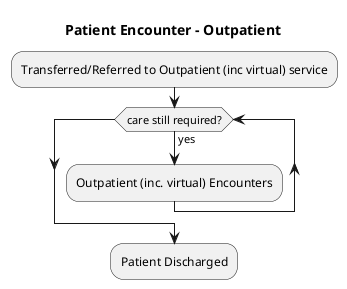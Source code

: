 @startuml


title Patient Encounter - Outpatient


  :Transferred/Referred to Outpatient (inc virtual) service;
  while (care still required?) is (yes)
    :Outpatient (inc. virtual) Encounters;
  endwhile
  :Patient Discharged;

@enduml
